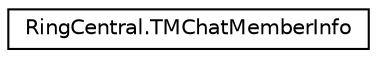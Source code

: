 digraph "Graphical Class Hierarchy"
{
 // LATEX_PDF_SIZE
  edge [fontname="Helvetica",fontsize="10",labelfontname="Helvetica",labelfontsize="10"];
  node [fontname="Helvetica",fontsize="10",shape=record];
  rankdir="LR";
  Node0 [label="RingCentral.TMChatMemberInfo",height=0.2,width=0.4,color="black", fillcolor="white", style="filled",URL="$classRingCentral_1_1TMChatMemberInfo.html",tooltip=" "];
}
